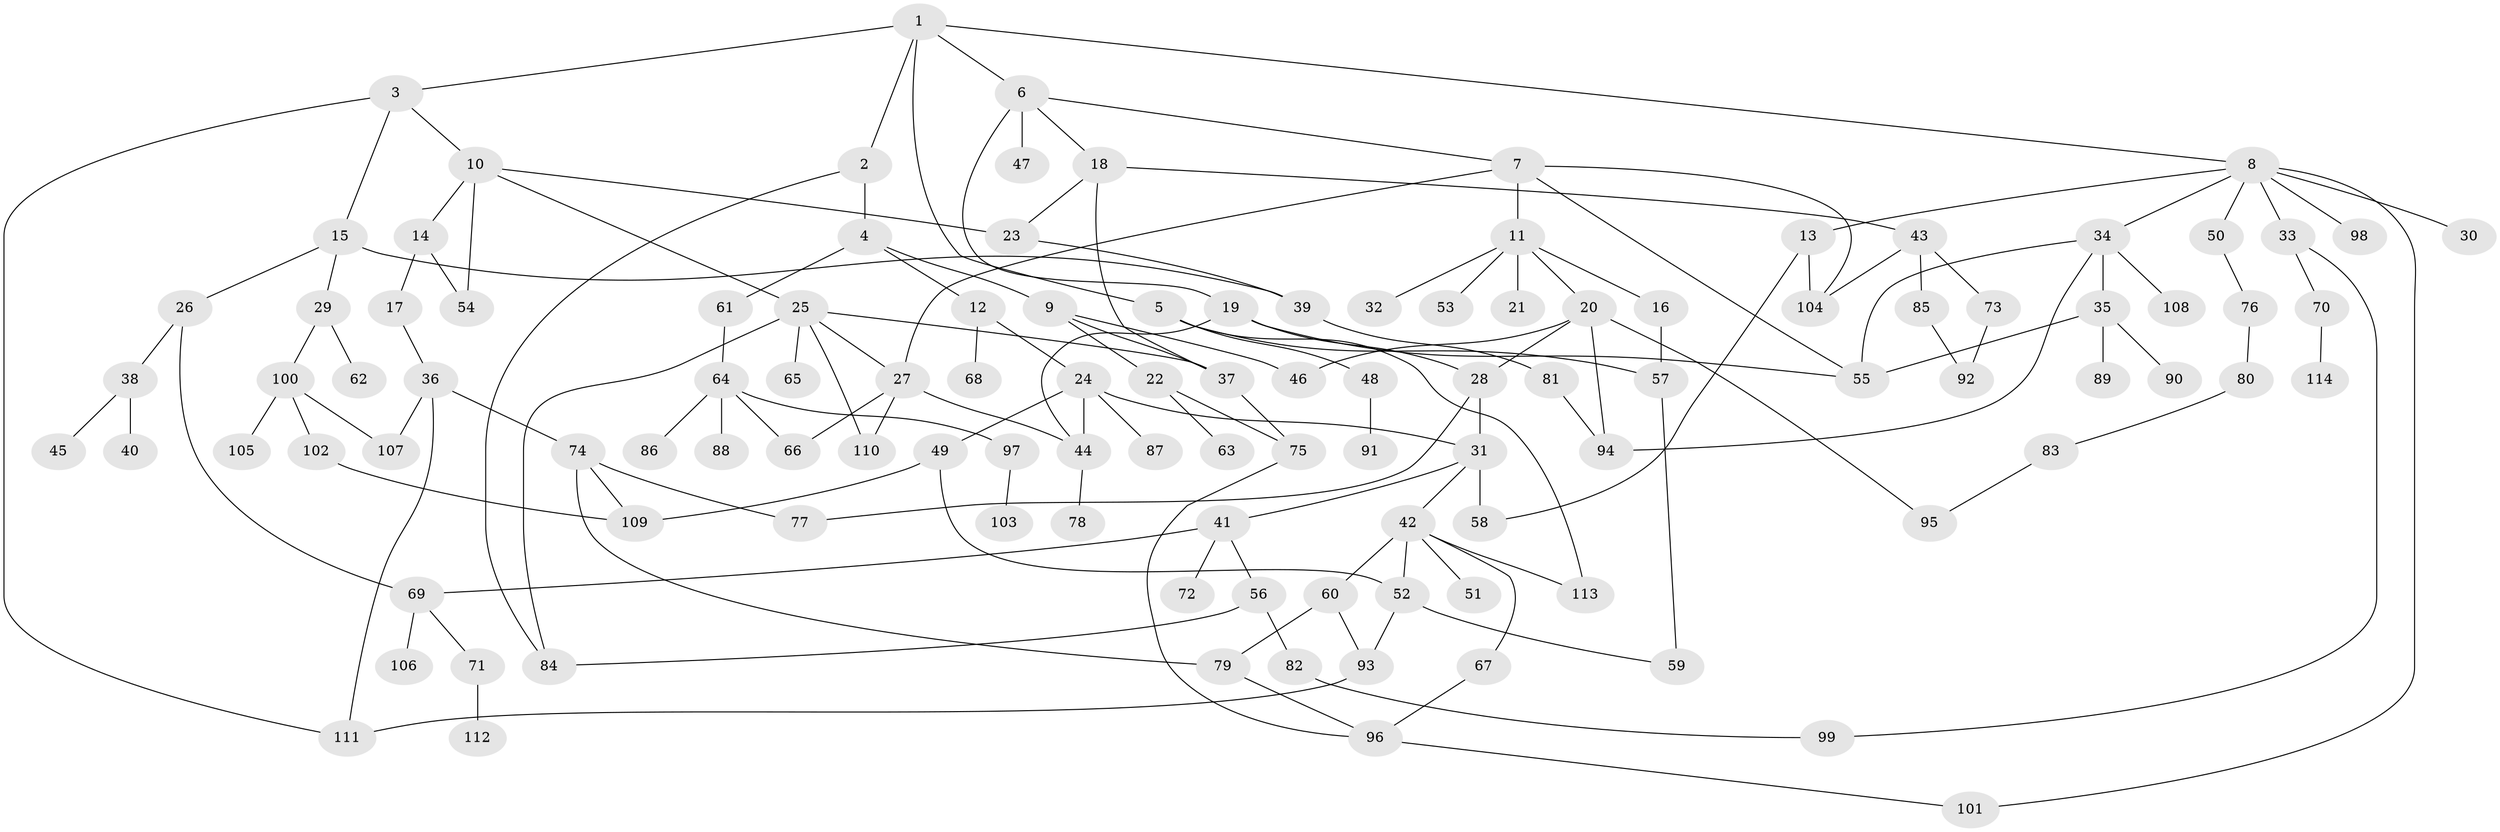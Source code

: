 // coarse degree distribution, {3: 0.17647058823529413, 1: 0.47058823529411764, 4: 0.029411764705882353, 2: 0.11764705882352941, 5: 0.058823529411764705, 7: 0.058823529411764705, 9: 0.029411764705882353, 6: 0.029411764705882353, 15: 0.029411764705882353}
// Generated by graph-tools (version 1.1) at 2025/45/03/04/25 21:45:32]
// undirected, 114 vertices, 156 edges
graph export_dot {
graph [start="1"]
  node [color=gray90,style=filled];
  1;
  2;
  3;
  4;
  5;
  6;
  7;
  8;
  9;
  10;
  11;
  12;
  13;
  14;
  15;
  16;
  17;
  18;
  19;
  20;
  21;
  22;
  23;
  24;
  25;
  26;
  27;
  28;
  29;
  30;
  31;
  32;
  33;
  34;
  35;
  36;
  37;
  38;
  39;
  40;
  41;
  42;
  43;
  44;
  45;
  46;
  47;
  48;
  49;
  50;
  51;
  52;
  53;
  54;
  55;
  56;
  57;
  58;
  59;
  60;
  61;
  62;
  63;
  64;
  65;
  66;
  67;
  68;
  69;
  70;
  71;
  72;
  73;
  74;
  75;
  76;
  77;
  78;
  79;
  80;
  81;
  82;
  83;
  84;
  85;
  86;
  87;
  88;
  89;
  90;
  91;
  92;
  93;
  94;
  95;
  96;
  97;
  98;
  99;
  100;
  101;
  102;
  103;
  104;
  105;
  106;
  107;
  108;
  109;
  110;
  111;
  112;
  113;
  114;
  1 -- 2;
  1 -- 3;
  1 -- 5;
  1 -- 6;
  1 -- 8;
  2 -- 4;
  2 -- 84;
  3 -- 10;
  3 -- 15;
  3 -- 111;
  4 -- 9;
  4 -- 12;
  4 -- 61;
  5 -- 48;
  5 -- 113;
  5 -- 57;
  6 -- 7;
  6 -- 18;
  6 -- 19;
  6 -- 47;
  7 -- 11;
  7 -- 104;
  7 -- 27;
  7 -- 55;
  8 -- 13;
  8 -- 30;
  8 -- 33;
  8 -- 34;
  8 -- 50;
  8 -- 98;
  8 -- 101;
  9 -- 22;
  9 -- 46;
  9 -- 37;
  10 -- 14;
  10 -- 23;
  10 -- 25;
  10 -- 54;
  11 -- 16;
  11 -- 20;
  11 -- 21;
  11 -- 32;
  11 -- 53;
  12 -- 24;
  12 -- 68;
  13 -- 58;
  13 -- 104;
  14 -- 17;
  14 -- 54;
  15 -- 26;
  15 -- 29;
  15 -- 39;
  16 -- 57;
  17 -- 36;
  18 -- 37;
  18 -- 43;
  18 -- 23;
  19 -- 28;
  19 -- 55;
  19 -- 44;
  20 -- 46;
  20 -- 94;
  20 -- 28;
  20 -- 95;
  22 -- 63;
  22 -- 75;
  23 -- 39;
  24 -- 31;
  24 -- 49;
  24 -- 87;
  24 -- 44;
  25 -- 27;
  25 -- 65;
  25 -- 84;
  25 -- 110;
  25 -- 37;
  26 -- 38;
  26 -- 69;
  27 -- 44;
  27 -- 66;
  27 -- 110;
  28 -- 77;
  28 -- 31;
  29 -- 62;
  29 -- 100;
  31 -- 41;
  31 -- 42;
  31 -- 58;
  33 -- 70;
  33 -- 99;
  34 -- 35;
  34 -- 55;
  34 -- 108;
  34 -- 94;
  35 -- 89;
  35 -- 90;
  35 -- 55;
  36 -- 74;
  36 -- 107;
  36 -- 111;
  37 -- 75;
  38 -- 40;
  38 -- 45;
  39 -- 81;
  41 -- 56;
  41 -- 72;
  41 -- 69;
  42 -- 51;
  42 -- 52;
  42 -- 60;
  42 -- 67;
  42 -- 113;
  43 -- 73;
  43 -- 85;
  43 -- 104;
  44 -- 78;
  48 -- 91;
  49 -- 109;
  49 -- 52;
  50 -- 76;
  52 -- 59;
  52 -- 93;
  56 -- 82;
  56 -- 84;
  57 -- 59;
  60 -- 79;
  60 -- 93;
  61 -- 64;
  64 -- 86;
  64 -- 88;
  64 -- 97;
  64 -- 66;
  67 -- 96;
  69 -- 71;
  69 -- 106;
  70 -- 114;
  71 -- 112;
  73 -- 92;
  74 -- 79;
  74 -- 109;
  74 -- 77;
  75 -- 96;
  76 -- 80;
  79 -- 96;
  80 -- 83;
  81 -- 94;
  82 -- 99;
  83 -- 95;
  85 -- 92;
  93 -- 111;
  96 -- 101;
  97 -- 103;
  100 -- 102;
  100 -- 105;
  100 -- 107;
  102 -- 109;
}
